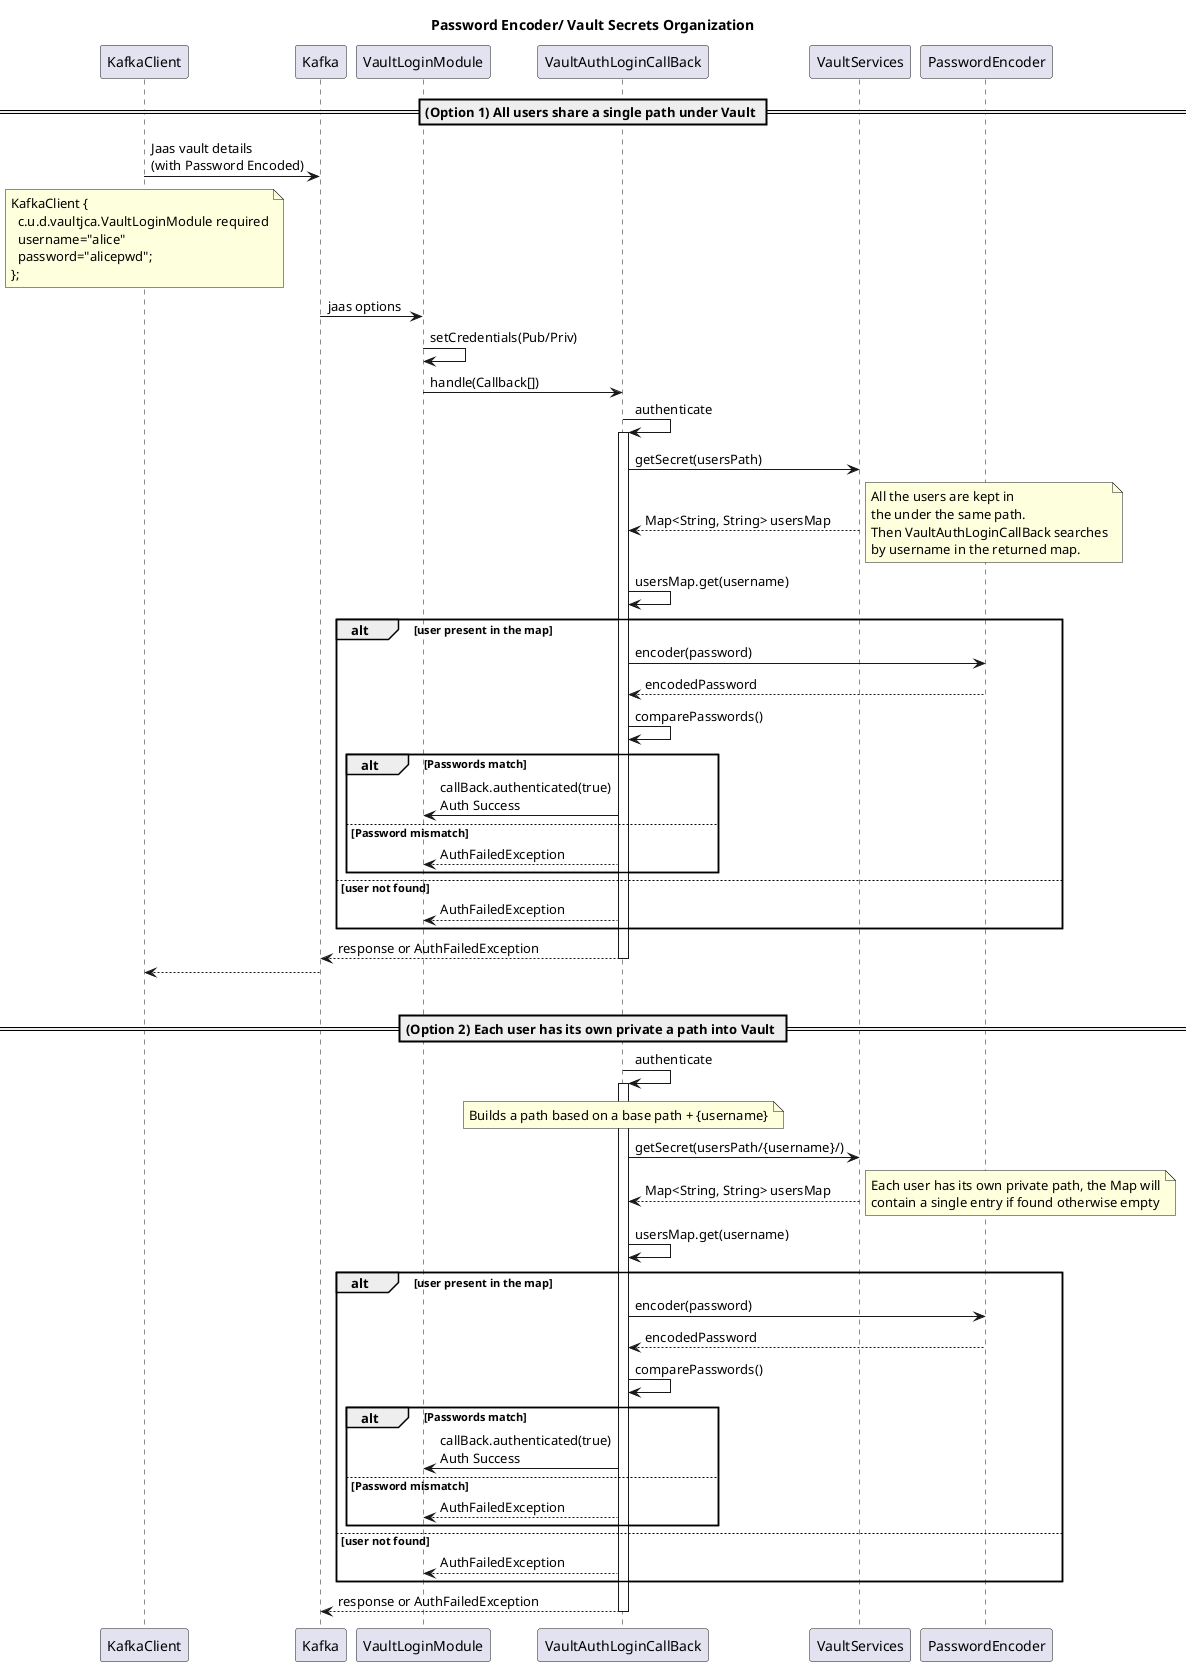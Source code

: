 @startuml
title Password Encoder/ Vault Secrets Organization

== (Option 1) All users share a single path under Vault ==
KafkaClient -> Kafka: Jaas vault details\n(with Password Encoded)
note over KafkaClient
  KafkaClient {
    c.u.d.vaultjca.VaultLoginModule required
    username="alice"
    password="alicepwd";
  };
end note
Kafka -> VaultLoginModule: jaas options
VaultLoginModule -> VaultLoginModule: setCredentials(Pub/Priv)
VaultLoginModule -> VaultAuthLoginCallBack: handle(Callback[])
VaultAuthLoginCallBack -> VaultAuthLoginCallBack: authenticate
activate VaultAuthLoginCallBack
VaultAuthLoginCallBack -> VaultServices: getSecret(usersPath)
VaultServices --> VaultAuthLoginCallBack: Map<String, String> usersMap
note right
  All the users are kept in
  the under the same path.
  Then VaultAuthLoginCallBack searches
  by username in the returned map.
end note
VaultAuthLoginCallBack ->VaultAuthLoginCallBack: usersMap.get(username)
alt user present in the map
  VaultAuthLoginCallBack -> PasswordEncoder: encoder(password)
  PasswordEncoder --> VaultAuthLoginCallBack: encodedPassword
  VaultAuthLoginCallBack -> VaultAuthLoginCallBack: comparePasswords()
  alt Passwords match
    VaultAuthLoginCallBack -> VaultLoginModule: callBack.authenticated(true)\nAuth Success
  else Password mismatch
    VaultAuthLoginCallBack --> VaultLoginModule:  AuthFailedException
  end
else user not found
  VaultAuthLoginCallBack --> VaultLoginModule:  AuthFailedException
end
VaultAuthLoginCallBack --> Kafka: response or AuthFailedException
deactivate VaultAuthLoginCallBack
Kafka --> KafkaClient
|||
== (Option 2) Each user has its own private a path into Vault ==
VaultAuthLoginCallBack -> VaultAuthLoginCallBack: authenticate
activate VaultAuthLoginCallBack
note over VaultAuthLoginCallBack
  Builds a path based on a base path + {username}
end note
VaultAuthLoginCallBack -> VaultServices: getSecret(usersPath/{username}/)
VaultServices --> VaultAuthLoginCallBack: Map<String, String> usersMap
note right
  Each user has its own private path, the Map will
  contain a single entry if found otherwise empty
end note
VaultAuthLoginCallBack ->VaultAuthLoginCallBack: usersMap.get(username)
alt user present in the map
  VaultAuthLoginCallBack -> PasswordEncoder: encoder(password)
  PasswordEncoder --> VaultAuthLoginCallBack: encodedPassword
  VaultAuthLoginCallBack -> VaultAuthLoginCallBack: comparePasswords()
  alt Passwords match
    VaultAuthLoginCallBack -> VaultLoginModule: callBack.authenticated(true)\nAuth Success
  else Password mismatch
    VaultAuthLoginCallBack --> VaultLoginModule:  AuthFailedException
  end
else user not found
  VaultAuthLoginCallBack --> VaultLoginModule:  AuthFailedException
end
VaultAuthLoginCallBack --> Kafka: response or AuthFailedException
deactivate VaultAuthLoginCallBack
@enduml
// Questions
// 1. Do we need PasswordEncoder?
// 2. JCA / jaas implementation, do we need two different modules? (not really improvements splitting this)